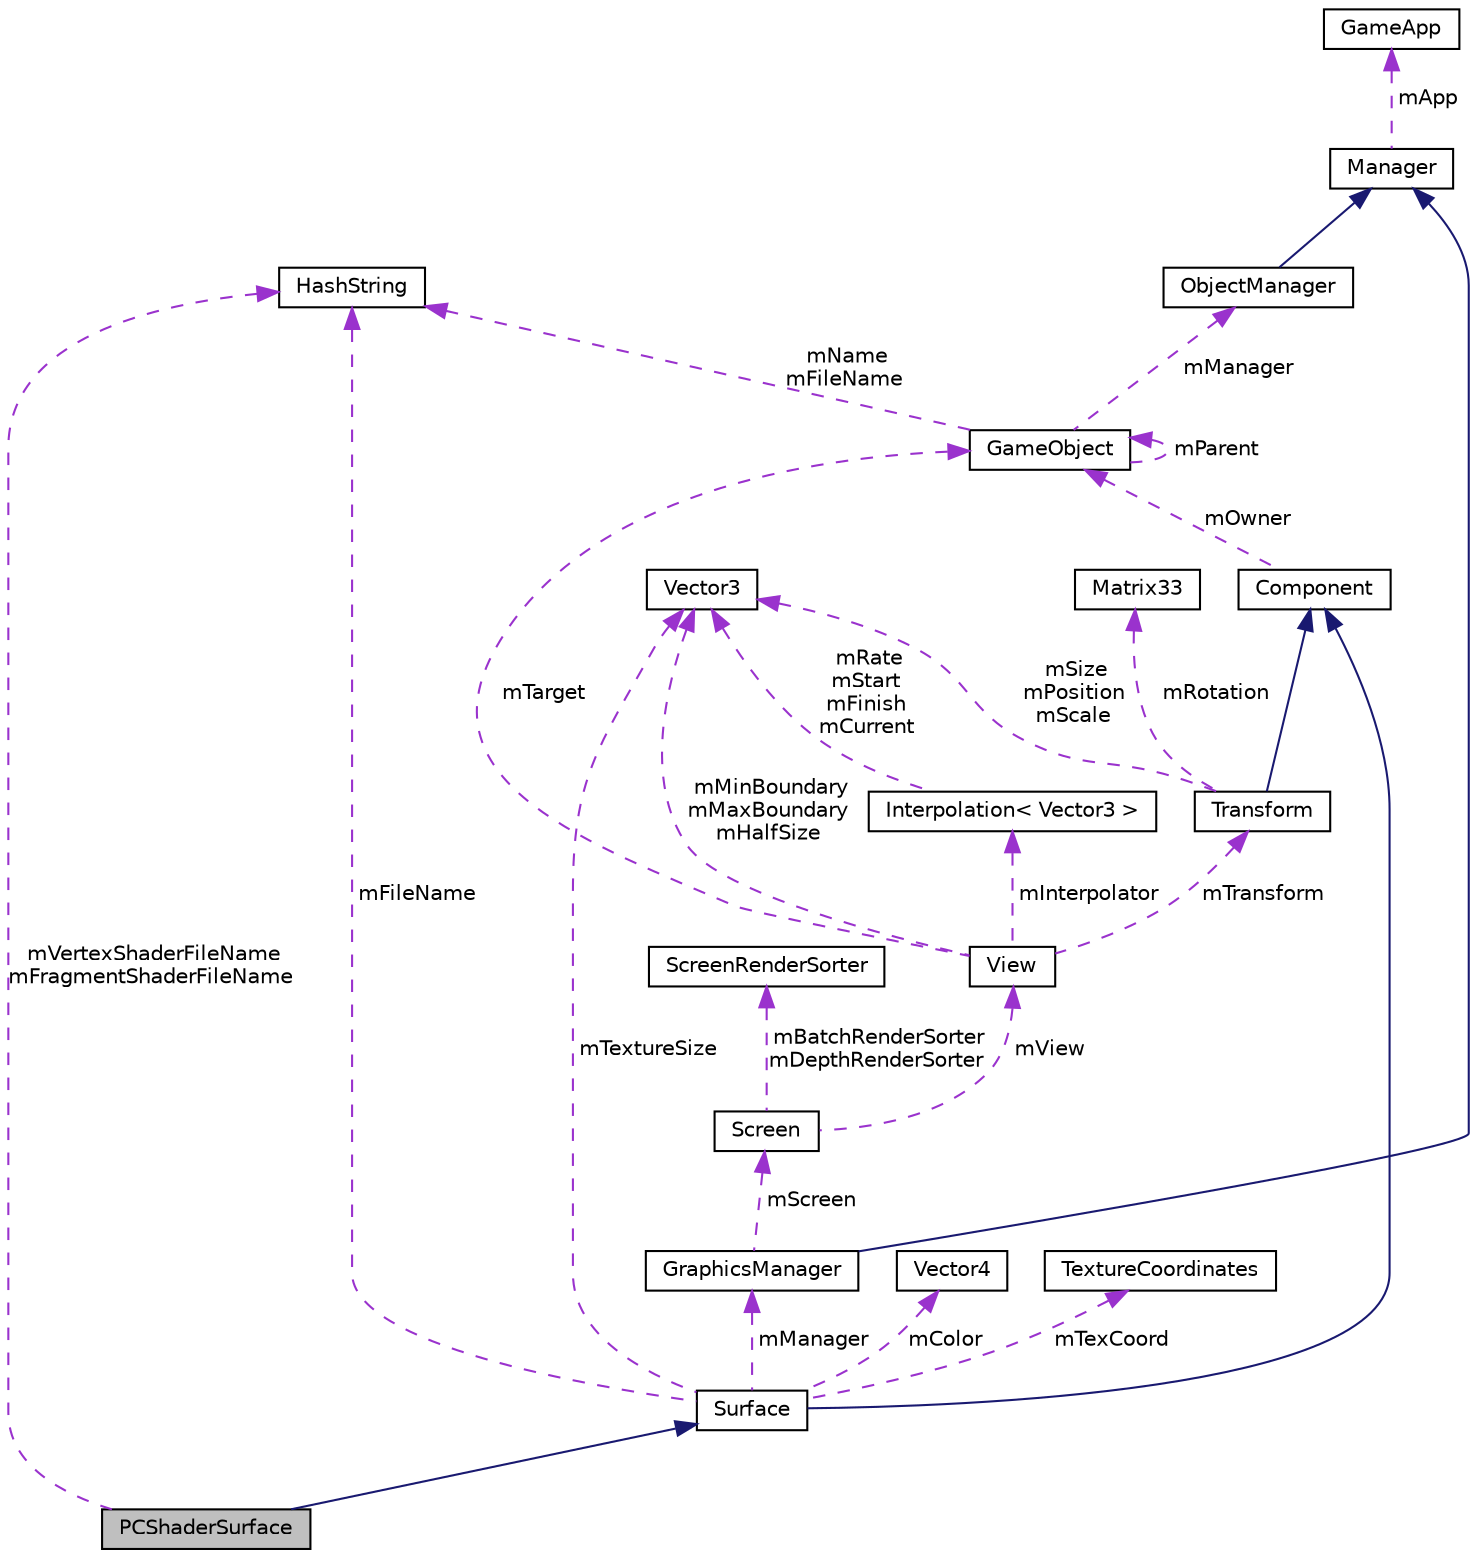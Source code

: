 digraph "PCShaderSurface"
{
  edge [fontname="Helvetica",fontsize="10",labelfontname="Helvetica",labelfontsize="10"];
  node [fontname="Helvetica",fontsize="10",shape=record];
  Node1 [label="PCShaderSurface",height=0.2,width=0.4,color="black", fillcolor="grey75", style="filled", fontcolor="black"];
  Node2 -> Node1 [dir="back",color="midnightblue",fontsize="10",style="solid",fontname="Helvetica"];
  Node2 [label="Surface",height=0.2,width=0.4,color="black", fillcolor="white", style="filled",URL="$classSurface.html"];
  Node3 -> Node2 [dir="back",color="midnightblue",fontsize="10",style="solid",fontname="Helvetica"];
  Node3 [label="Component",height=0.2,width=0.4,color="black", fillcolor="white", style="filled",URL="$classComponent.html"];
  Node4 -> Node3 [dir="back",color="darkorchid3",fontsize="10",style="dashed",label=" mOwner" ,fontname="Helvetica"];
  Node4 [label="GameObject",height=0.2,width=0.4,color="black", fillcolor="white", style="filled",URL="$classGameObject.html"];
  Node4 -> Node4 [dir="back",color="darkorchid3",fontsize="10",style="dashed",label=" mParent" ,fontname="Helvetica"];
  Node5 -> Node4 [dir="back",color="darkorchid3",fontsize="10",style="dashed",label=" mManager" ,fontname="Helvetica"];
  Node5 [label="ObjectManager",height=0.2,width=0.4,color="black", fillcolor="white", style="filled",URL="$classObjectManager.html"];
  Node6 -> Node5 [dir="back",color="midnightblue",fontsize="10",style="solid",fontname="Helvetica"];
  Node6 [label="Manager",height=0.2,width=0.4,color="black", fillcolor="white", style="filled",URL="$classManager.html"];
  Node7 -> Node6 [dir="back",color="darkorchid3",fontsize="10",style="dashed",label=" mApp" ,fontname="Helvetica"];
  Node7 [label="GameApp",height=0.2,width=0.4,color="black", fillcolor="white", style="filled",URL="$classGameApp.html"];
  Node8 -> Node4 [dir="back",color="darkorchid3",fontsize="10",style="dashed",label=" mName\nmFileName" ,fontname="Helvetica"];
  Node8 [label="HashString",height=0.2,width=0.4,color="black", fillcolor="white", style="filled",URL="$classHashString.html"];
  Node9 -> Node2 [dir="back",color="darkorchid3",fontsize="10",style="dashed",label=" mManager" ,fontname="Helvetica"];
  Node9 [label="GraphicsManager",height=0.2,width=0.4,color="black", fillcolor="white", style="filled",URL="$classGraphicsManager.html"];
  Node6 -> Node9 [dir="back",color="midnightblue",fontsize="10",style="solid",fontname="Helvetica"];
  Node10 -> Node9 [dir="back",color="darkorchid3",fontsize="10",style="dashed",label=" mScreen" ,fontname="Helvetica"];
  Node10 [label="Screen",height=0.2,width=0.4,color="black", fillcolor="white", style="filled",URL="$classScreen.html"];
  Node11 -> Node10 [dir="back",color="darkorchid3",fontsize="10",style="dashed",label=" mView" ,fontname="Helvetica"];
  Node11 [label="View",height=0.2,width=0.4,color="black", fillcolor="white", style="filled",URL="$classView.html"];
  Node4 -> Node11 [dir="back",color="darkorchid3",fontsize="10",style="dashed",label=" mTarget" ,fontname="Helvetica"];
  Node12 -> Node11 [dir="back",color="darkorchid3",fontsize="10",style="dashed",label=" mInterpolator" ,fontname="Helvetica"];
  Node12 [label="Interpolation\< Vector3 \>",height=0.2,width=0.4,color="black", fillcolor="white", style="filled",URL="$classInterpolation.html"];
  Node13 -> Node12 [dir="back",color="darkorchid3",fontsize="10",style="dashed",label=" mRate\nmStart\nmFinish\nmCurrent" ,fontname="Helvetica"];
  Node13 [label="Vector3",height=0.2,width=0.4,color="black", fillcolor="white", style="filled",URL="$structVector3.html"];
  Node13 -> Node11 [dir="back",color="darkorchid3",fontsize="10",style="dashed",label=" mMinBoundary\nmMaxBoundary\nmHalfSize" ,fontname="Helvetica"];
  Node14 -> Node11 [dir="back",color="darkorchid3",fontsize="10",style="dashed",label=" mTransform" ,fontname="Helvetica"];
  Node14 [label="Transform",height=0.2,width=0.4,color="black", fillcolor="white", style="filled",URL="$classTransform.html"];
  Node3 -> Node14 [dir="back",color="midnightblue",fontsize="10",style="solid",fontname="Helvetica"];
  Node15 -> Node14 [dir="back",color="darkorchid3",fontsize="10",style="dashed",label=" mRotation" ,fontname="Helvetica"];
  Node15 [label="Matrix33",height=0.2,width=0.4,color="black", fillcolor="white", style="filled",URL="$structMatrix33.html"];
  Node13 -> Node14 [dir="back",color="darkorchid3",fontsize="10",style="dashed",label=" mSize\nmPosition\nmScale" ,fontname="Helvetica"];
  Node16 -> Node10 [dir="back",color="darkorchid3",fontsize="10",style="dashed",label=" mBatchRenderSorter\nmDepthRenderSorter" ,fontname="Helvetica"];
  Node16 [label="ScreenRenderSorter",height=0.2,width=0.4,color="black", fillcolor="white", style="filled",URL="$classScreenRenderSorter.html"];
  Node13 -> Node2 [dir="back",color="darkorchid3",fontsize="10",style="dashed",label=" mTextureSize" ,fontname="Helvetica"];
  Node17 -> Node2 [dir="back",color="darkorchid3",fontsize="10",style="dashed",label=" mColor" ,fontname="Helvetica"];
  Node17 [label="Vector4",height=0.2,width=0.4,color="black", fillcolor="white", style="filled",URL="$structVector4.html"];
  Node18 -> Node2 [dir="back",color="darkorchid3",fontsize="10",style="dashed",label=" mTexCoord" ,fontname="Helvetica"];
  Node18 [label="TextureCoordinates",height=0.2,width=0.4,color="black", fillcolor="white", style="filled",URL="$classTextureCoordinates.html"];
  Node8 -> Node2 [dir="back",color="darkorchid3",fontsize="10",style="dashed",label=" mFileName" ,fontname="Helvetica"];
  Node8 -> Node1 [dir="back",color="darkorchid3",fontsize="10",style="dashed",label=" mVertexShaderFileName\nmFragmentShaderFileName" ,fontname="Helvetica"];
}
